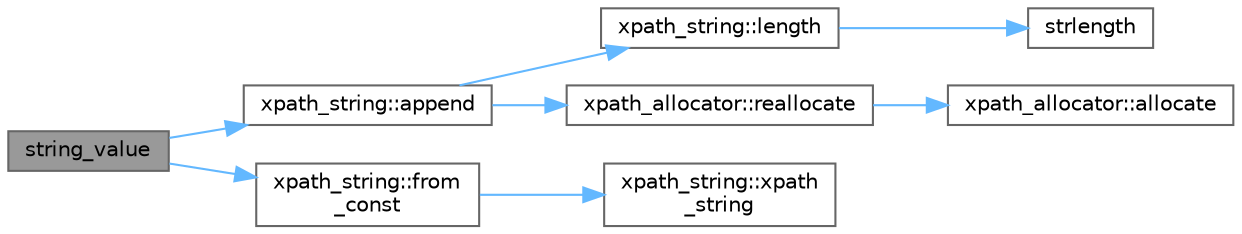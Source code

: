 digraph "string_value"
{
 // INTERACTIVE_SVG=YES
 // LATEX_PDF_SIZE
  bgcolor="transparent";
  edge [fontname=Helvetica,fontsize=10,labelfontname=Helvetica,labelfontsize=10];
  node [fontname=Helvetica,fontsize=10,shape=box,height=0.2,width=0.4];
  rankdir="LR";
  Node1 [id="Node000001",label="string_value",height=0.2,width=0.4,color="gray40", fillcolor="grey60", style="filled", fontcolor="black",tooltip=" "];
  Node1 -> Node2 [id="edge1_Node000001_Node000002",color="steelblue1",style="solid",tooltip=" "];
  Node2 [id="Node000002",label="xpath_string::append",height=0.2,width=0.4,color="grey40", fillcolor="white", style="filled",URL="$dd/d5c/classxpath__string.html#aab0d867c56d390213cf0fbe7334e1cc0",tooltip=" "];
  Node2 -> Node3 [id="edge2_Node000002_Node000003",color="steelblue1",style="solid",tooltip=" "];
  Node3 [id="Node000003",label="xpath_string::length",height=0.2,width=0.4,color="grey40", fillcolor="white", style="filled",URL="$dd/d5c/classxpath__string.html#a8469bd7512df66adabd3f5144c4b2ef7",tooltip=" "];
  Node3 -> Node4 [id="edge3_Node000003_Node000004",color="steelblue1",style="solid",tooltip=" "];
  Node4 [id="Node000004",label="strlength",height=0.2,width=0.4,color="grey40", fillcolor="white", style="filled",URL="$db/d20/pugixml_8cpp.html#aab9e1f034d085b663d146fcceabb1c48",tooltip=" "];
  Node2 -> Node5 [id="edge4_Node000002_Node000005",color="steelblue1",style="solid",tooltip=" "];
  Node5 [id="Node000005",label="xpath_allocator::reallocate",height=0.2,width=0.4,color="grey40", fillcolor="white", style="filled",URL="$d3/d89/structxpath__allocator.html#a5d3ba1b01ba87b2002b348674e9d50b6",tooltip=" "];
  Node5 -> Node6 [id="edge5_Node000005_Node000006",color="steelblue1",style="solid",tooltip=" "];
  Node6 [id="Node000006",label="xpath_allocator::allocate",height=0.2,width=0.4,color="grey40", fillcolor="white", style="filled",URL="$d3/d89/structxpath__allocator.html#a6c13fefbd7038d78b336987f396c8415",tooltip=" "];
  Node1 -> Node7 [id="edge6_Node000001_Node000007",color="steelblue1",style="solid",tooltip=" "];
  Node7 [id="Node000007",label="xpath_string::from\l_const",height=0.2,width=0.4,color="grey40", fillcolor="white", style="filled",URL="$dd/d5c/classxpath__string.html#a6dce01c6b3a949c3c4c886e6be44931e",tooltip=" "];
  Node7 -> Node8 [id="edge7_Node000007_Node000008",color="steelblue1",style="solid",tooltip=" "];
  Node8 [id="Node000008",label="xpath_string::xpath\l_string",height=0.2,width=0.4,color="grey40", fillcolor="white", style="filled",URL="$dd/d5c/classxpath__string.html#a6c415f55011c6b816446d7454d1e9d2c",tooltip=" "];
}
